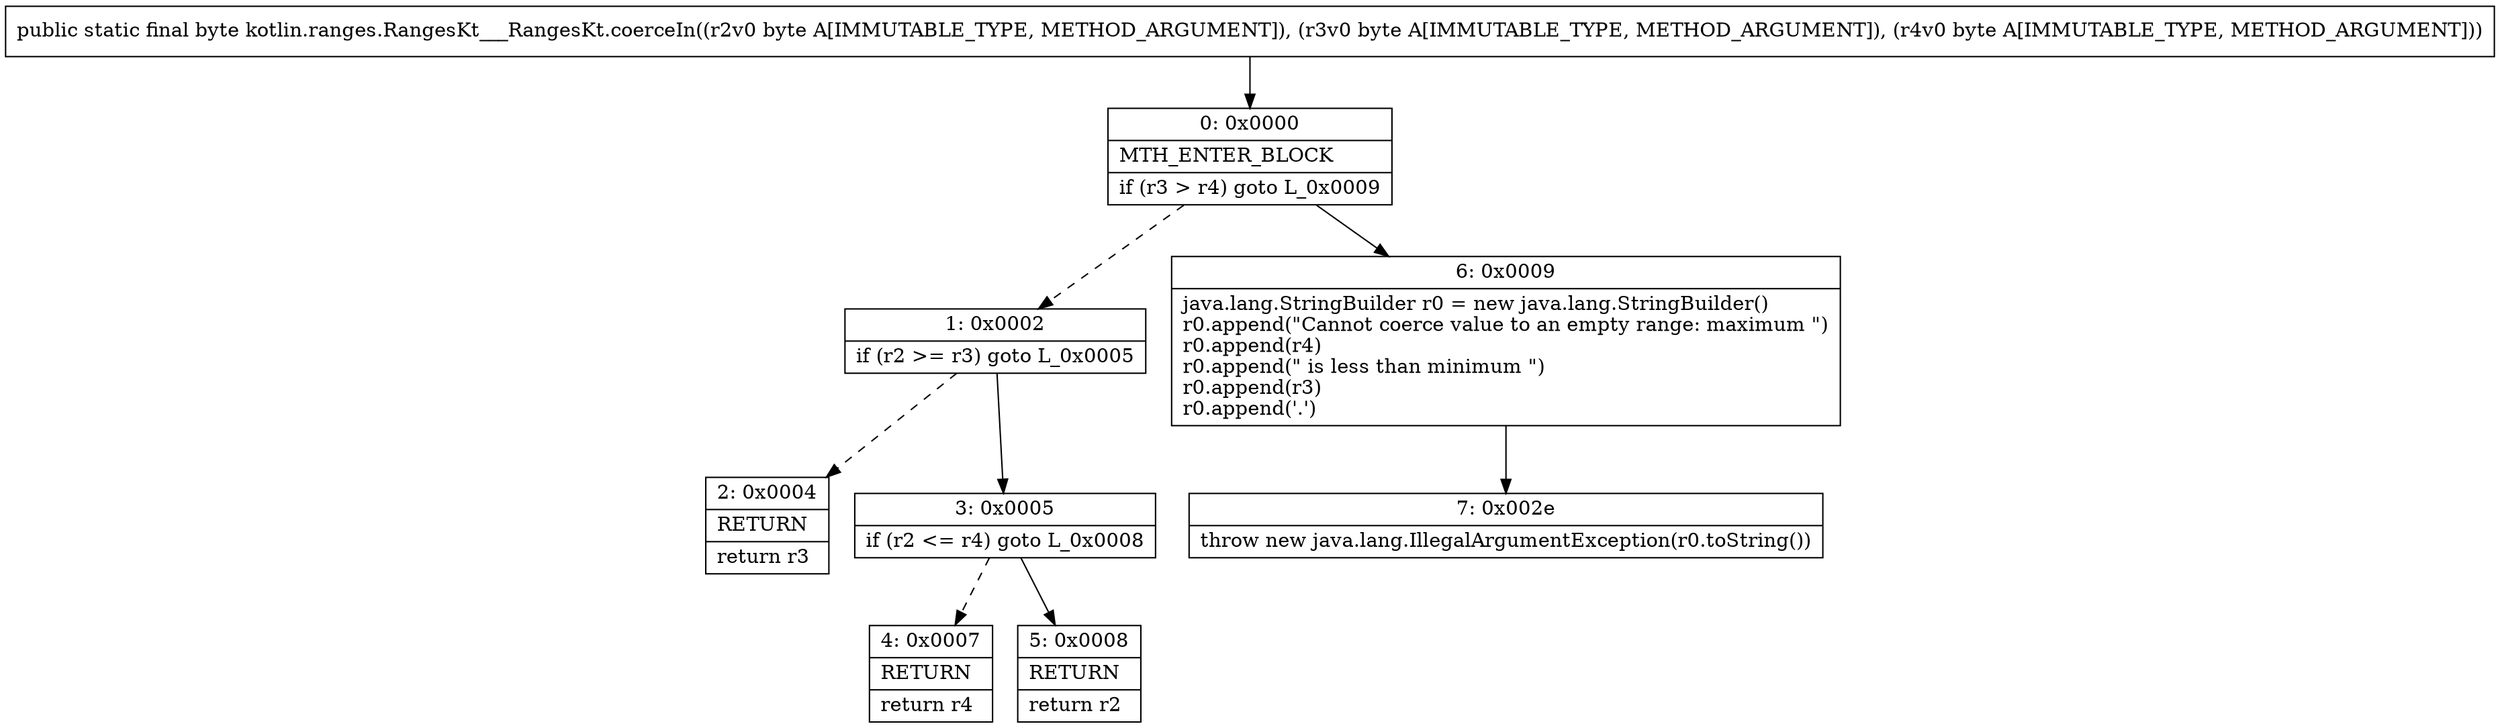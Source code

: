 digraph "CFG forkotlin.ranges.RangesKt___RangesKt.coerceIn(BBB)B" {
Node_0 [shape=record,label="{0\:\ 0x0000|MTH_ENTER_BLOCK\l|if (r3 \> r4) goto L_0x0009\l}"];
Node_1 [shape=record,label="{1\:\ 0x0002|if (r2 \>= r3) goto L_0x0005\l}"];
Node_2 [shape=record,label="{2\:\ 0x0004|RETURN\l|return r3\l}"];
Node_3 [shape=record,label="{3\:\ 0x0005|if (r2 \<= r4) goto L_0x0008\l}"];
Node_4 [shape=record,label="{4\:\ 0x0007|RETURN\l|return r4\l}"];
Node_5 [shape=record,label="{5\:\ 0x0008|RETURN\l|return r2\l}"];
Node_6 [shape=record,label="{6\:\ 0x0009|java.lang.StringBuilder r0 = new java.lang.StringBuilder()\lr0.append(\"Cannot coerce value to an empty range: maximum \")\lr0.append(r4)\lr0.append(\" is less than minimum \")\lr0.append(r3)\lr0.append('.')\l}"];
Node_7 [shape=record,label="{7\:\ 0x002e|throw new java.lang.IllegalArgumentException(r0.toString())\l}"];
MethodNode[shape=record,label="{public static final byte kotlin.ranges.RangesKt___RangesKt.coerceIn((r2v0 byte A[IMMUTABLE_TYPE, METHOD_ARGUMENT]), (r3v0 byte A[IMMUTABLE_TYPE, METHOD_ARGUMENT]), (r4v0 byte A[IMMUTABLE_TYPE, METHOD_ARGUMENT])) }"];
MethodNode -> Node_0;
Node_0 -> Node_1[style=dashed];
Node_0 -> Node_6;
Node_1 -> Node_2[style=dashed];
Node_1 -> Node_3;
Node_3 -> Node_4[style=dashed];
Node_3 -> Node_5;
Node_6 -> Node_7;
}

